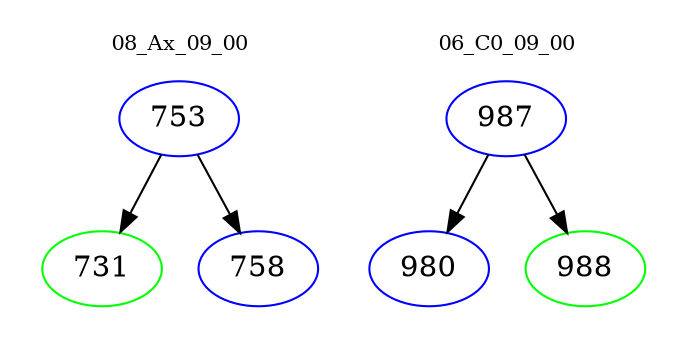 digraph{
subgraph cluster_0 {
color = white
label = "08_Ax_09_00";
fontsize=10;
T0_753 [label="753", color="blue"]
T0_753 -> T0_731 [color="black"]
T0_731 [label="731", color="green"]
T0_753 -> T0_758 [color="black"]
T0_758 [label="758", color="blue"]
}
subgraph cluster_1 {
color = white
label = "06_C0_09_00";
fontsize=10;
T1_987 [label="987", color="blue"]
T1_987 -> T1_980 [color="black"]
T1_980 [label="980", color="blue"]
T1_987 -> T1_988 [color="black"]
T1_988 [label="988", color="green"]
}
}
